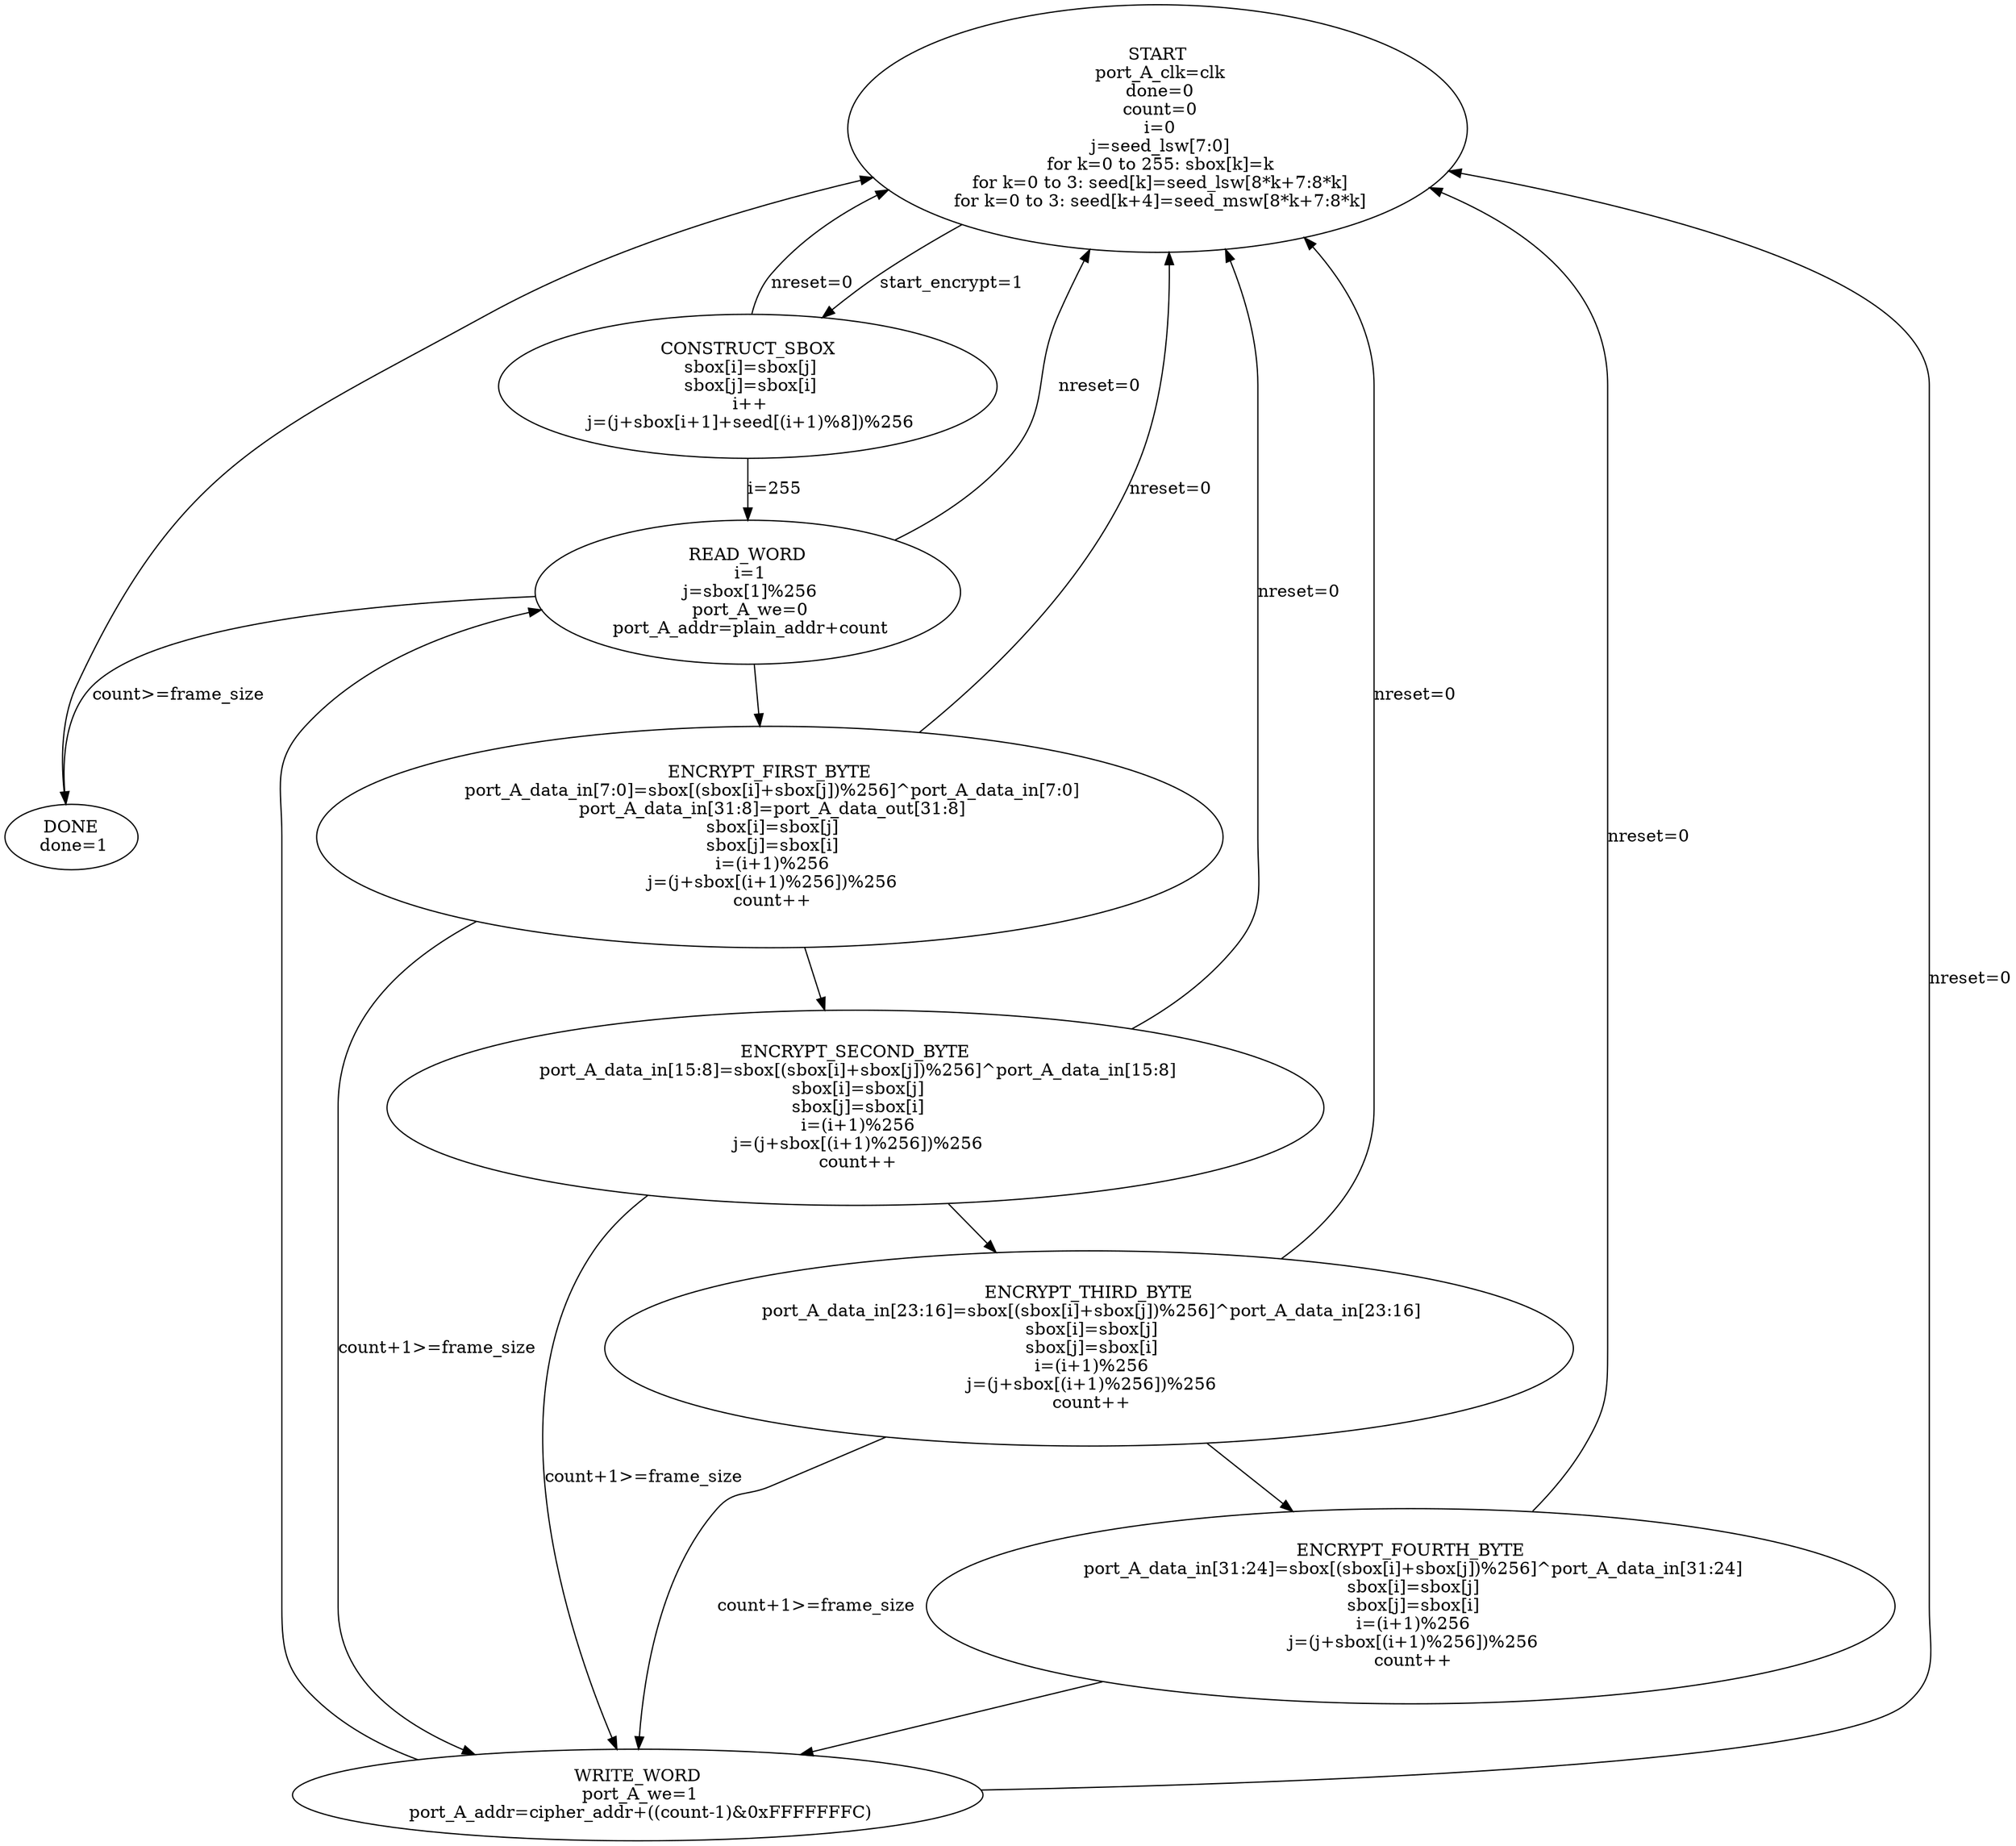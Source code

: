 digraph state_machine {

  start [label="START\n \
port_A_clk=clk\n \
done=0\n \
count=0\n \
i=0\n \
j=seed_lsw[7:0]\n \
for k=0 to 255: sbox[k]=k\n \
for k=0 to 3: seed[k]=seed_lsw[8*k+7:8*k]\n \
for k=0 to 3: seed[k+4]=seed_msw[8*k+7:8*k]"]
  start -> construct_sbox [label="start_encrypt=1"]

  construct_sbox [label="CONSTRUCT_SBOX\n \
sbox[i]=sbox[j]\n \
sbox[j]=sbox[i]\n \
i++\n \
j=(j+sbox[i+1]+seed[(i+1)%8])%256"]
  construct_sbox -> start [label="nreset=0"]
  construct_sbox -> read_word [label="i=255"]

  read_word [label="READ_WORD\n \
i=1\n \
j=sbox[1]%256\n \
port_A_we=0\n \
port_A_addr=plain_addr+count"]
  read_word -> start [label="nreset=0"]
  read_word -> done [label="count>=frame_size"]
  read_word -> encrypt_first_byte

  encrypt_first_byte [label="ENCRYPT_FIRST_BYTE\n \
port_A_data_in[7:0]=sbox[(sbox[i]+sbox[j])%256]^port_A_data_in[7:0]\n \
port_A_data_in[31:8]=port_A_data_out[31:8]\n \
sbox[i]=sbox[j]\n \
sbox[j]=sbox[i]\n \
i=(i+1)%256\n \
j=(j+sbox[(i+1)%256])%256\n \
count++"]
  encrypt_first_byte -> start [label="nreset=0"]
  encrypt_first_byte -> write_word [label="count+1>=frame_size"]
  encrypt_first_byte -> encrypt_second_byte 

  encrypt_second_byte [label="ENCRYPT_SECOND_BYTE\n \
port_A_data_in[15:8]=sbox[(sbox[i]+sbox[j])%256]^port_A_data_in[15:8]\n \
sbox[i]=sbox[j]\n \
sbox[j]=sbox[i]\n \
i=(i+1)%256\n \
j=(j+sbox[(i+1)%256])%256\n \
count++"]
  encrypt_second_byte -> start [label="nreset=0"]
  encrypt_second_byte -> write_word [label="count+1>=frame_size"]
  encrypt_second_byte -> encrypt_third_byte 

  encrypt_third_byte [label="ENCRYPT_THIRD_BYTE\n \
port_A_data_in[23:16]=sbox[(sbox[i]+sbox[j])%256]^port_A_data_in[23:16]\n \
sbox[i]=sbox[j]\n \
sbox[j]=sbox[i]\n \
i=(i+1)%256\n \
j=(j+sbox[(i+1)%256])%256\n \
count++"]
  encrypt_third_byte -> start [label="nreset=0"]
  encrypt_third_byte -> write_word [label="count+1>=frame_size"]
  encrypt_third_byte -> encrypt_fourth_byte 

  encrypt_fourth_byte [label="ENCRYPT_FOURTH_BYTE\n \
port_A_data_in[31:24]=sbox[(sbox[i]+sbox[j])%256]^port_A_data_in[31:24]\n \
sbox[i]=sbox[j]\n \
sbox[j]=sbox[i]\n \
i=(i+1)%256\n \
j=(j+sbox[(i+1)%256])%256\n \
count++"]
  encrypt_fourth_byte -> start [label="nreset=0"]
  encrypt_fourth_byte -> write_word

  write_word [label="WRITE_WORD\n \
port_A_we=1\n \
port_A_addr=cipher_addr+((count-1)&0xFFFFFFFC)"]
  write_word -> start [label="nreset=0"]
  write_word -> read_word

  done [label="DONE\n \
done=1"]
  done -> start
}

